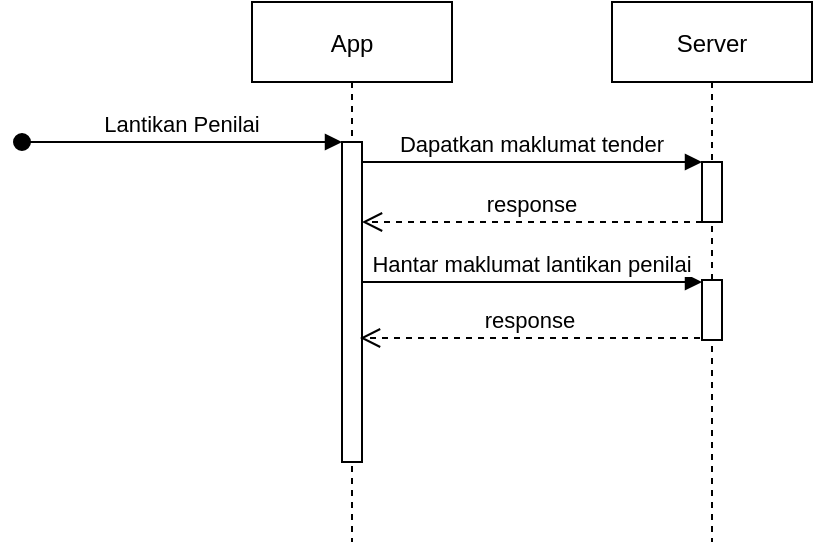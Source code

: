 <mxfile version="16.5.1" type="device"><diagram id="kgpKYQtTHZ0yAKxKKP6v" name="Page-1"><mxGraphModel dx="1278" dy="641" grid="1" gridSize="10" guides="1" tooltips="1" connect="1" arrows="1" fold="1" page="1" pageScale="1" pageWidth="850" pageHeight="1100" math="0" shadow="0"><root><mxCell id="0"/><mxCell id="1" parent="0"/><mxCell id="agizZNWQJG-GpHR6pTCr-1" value="App" style="shape=umlLifeline;perimeter=lifelinePerimeter;container=1;collapsible=0;recursiveResize=0;rounded=0;shadow=0;strokeWidth=1;" vertex="1" parent="1"><mxGeometry x="225" y="40" width="100" height="270" as="geometry"/></mxCell><mxCell id="agizZNWQJG-GpHR6pTCr-2" value="" style="points=[];perimeter=orthogonalPerimeter;rounded=0;shadow=0;strokeWidth=1;" vertex="1" parent="agizZNWQJG-GpHR6pTCr-1"><mxGeometry x="45" y="70" width="10" height="160" as="geometry"/></mxCell><mxCell id="agizZNWQJG-GpHR6pTCr-3" value="Lantikan Penilai" style="verticalAlign=bottom;startArrow=oval;endArrow=block;startSize=8;shadow=0;strokeWidth=1;" edge="1" parent="agizZNWQJG-GpHR6pTCr-1" target="agizZNWQJG-GpHR6pTCr-2"><mxGeometry relative="1" as="geometry"><mxPoint x="-115" y="70" as="sourcePoint"/><mxPoint as="offset"/></mxGeometry></mxCell><mxCell id="agizZNWQJG-GpHR6pTCr-4" value="Server" style="shape=umlLifeline;perimeter=lifelinePerimeter;container=1;collapsible=0;recursiveResize=0;rounded=0;shadow=0;strokeWidth=1;" vertex="1" parent="1"><mxGeometry x="405" y="40" width="100" height="270" as="geometry"/></mxCell><mxCell id="agizZNWQJG-GpHR6pTCr-5" value="" style="points=[];perimeter=orthogonalPerimeter;rounded=0;shadow=0;strokeWidth=1;" vertex="1" parent="agizZNWQJG-GpHR6pTCr-4"><mxGeometry x="45" y="80" width="10" height="30" as="geometry"/></mxCell><mxCell id="agizZNWQJG-GpHR6pTCr-6" value="" style="points=[];perimeter=orthogonalPerimeter;rounded=0;shadow=0;strokeWidth=1;" vertex="1" parent="agizZNWQJG-GpHR6pTCr-4"><mxGeometry x="45" y="139" width="10" height="30" as="geometry"/></mxCell><mxCell id="agizZNWQJG-GpHR6pTCr-7" value="response" style="verticalAlign=bottom;endArrow=open;dashed=1;endSize=8;exitX=0;exitY=0.95;shadow=0;strokeWidth=1;" edge="1" parent="1"><mxGeometry relative="1" as="geometry"><mxPoint x="280" y="150.0" as="targetPoint"/><mxPoint x="450" y="150.0" as="sourcePoint"/></mxGeometry></mxCell><mxCell id="agizZNWQJG-GpHR6pTCr-8" value="Dapatkan maklumat tender" style="verticalAlign=bottom;endArrow=block;entryX=0;entryY=0;shadow=0;strokeWidth=1;" edge="1" parent="1" source="agizZNWQJG-GpHR6pTCr-2" target="agizZNWQJG-GpHR6pTCr-5"><mxGeometry relative="1" as="geometry"><mxPoint x="380" y="120" as="sourcePoint"/><mxPoint as="offset"/></mxGeometry></mxCell><mxCell id="agizZNWQJG-GpHR6pTCr-9" value="Hantar maklumat lantikan penilai" style="verticalAlign=bottom;endArrow=block;entryX=0;entryY=0;shadow=0;strokeWidth=1;" edge="1" parent="1"><mxGeometry relative="1" as="geometry"><mxPoint x="280" y="180.0" as="sourcePoint"/><mxPoint x="450" y="180.0" as="targetPoint"/><mxPoint as="offset"/></mxGeometry></mxCell><mxCell id="agizZNWQJG-GpHR6pTCr-10" value="response" style="verticalAlign=bottom;endArrow=open;dashed=1;endSize=8;exitX=0;exitY=0.95;shadow=0;strokeWidth=1;" edge="1" parent="1"><mxGeometry relative="1" as="geometry"><mxPoint x="279" y="208" as="targetPoint"/><mxPoint x="449" y="208" as="sourcePoint"/></mxGeometry></mxCell></root></mxGraphModel></diagram></mxfile>